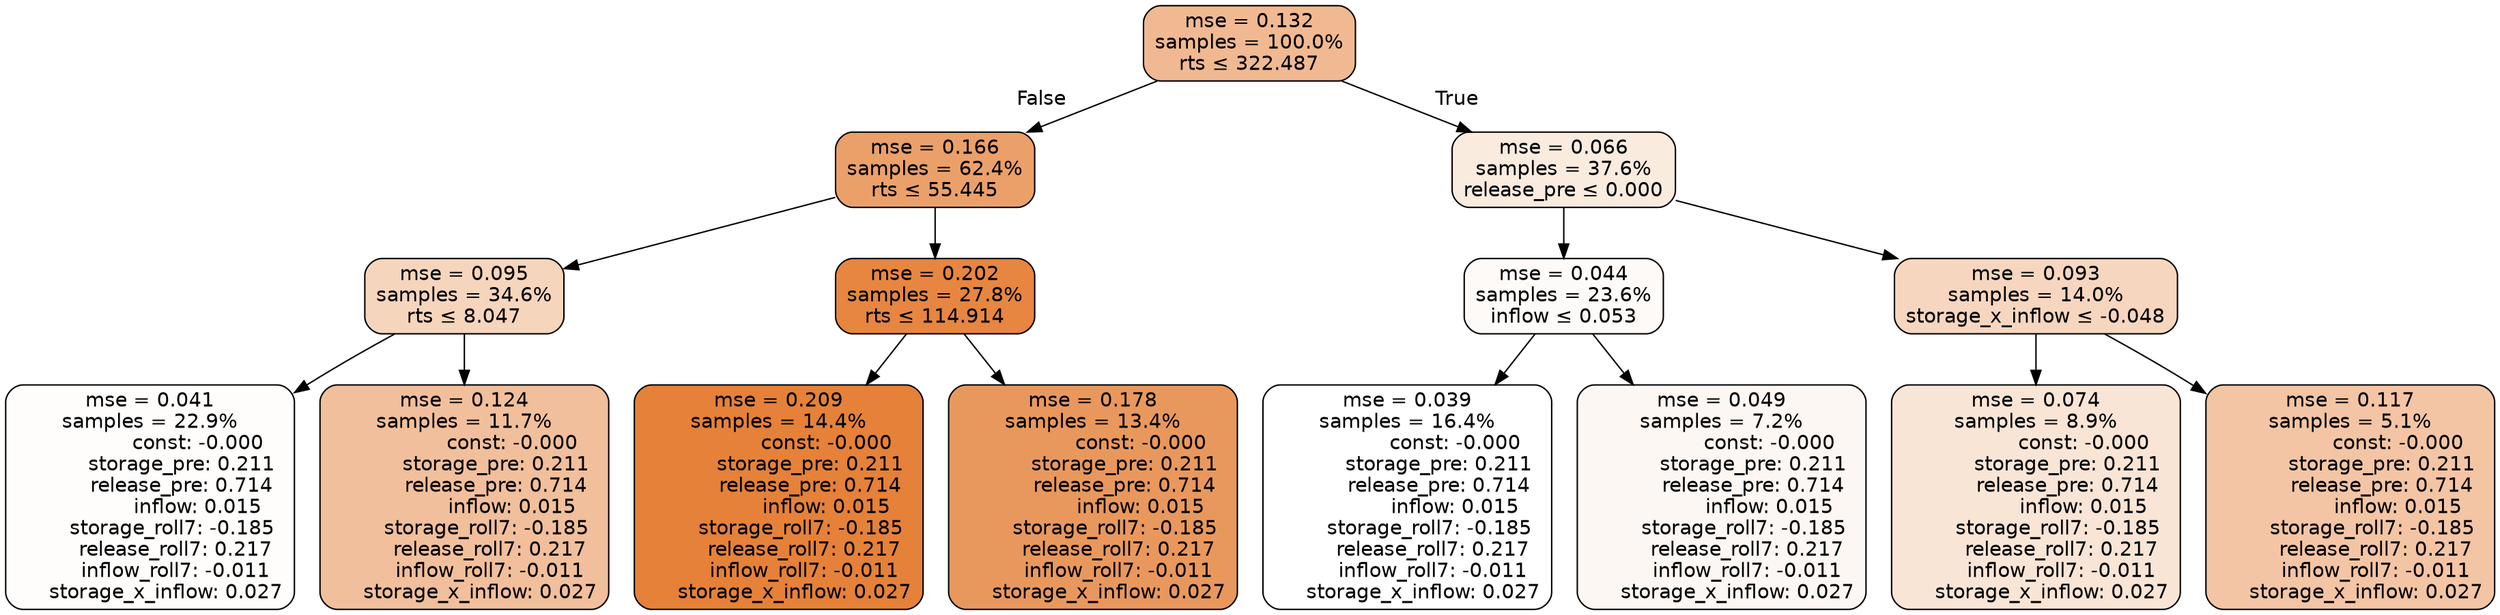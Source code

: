digraph tree {
node [shape=rectangle, style="filled, rounded", color="black", fontname=helvetica] ;
edge [fontname=helvetica] ;
	"0" [label="mse = 0.132
samples = 100.0%
rts &le; 322.487", fillcolor="#f0b992"]
	"1" [label="mse = 0.166
samples = 62.4%
rts &le; 55.445", fillcolor="#eba06a"]
	"2" [label="mse = 0.095
samples = 34.6%
rts &le; 8.047", fillcolor="#f6d5bd"]
	"3" [label="mse = 0.041
samples = 22.9%
               const: -0.000
          storage_pre: 0.211
          release_pre: 0.714
               inflow: 0.015
       storage_roll7: -0.185
        release_roll7: 0.217
        inflow_roll7: -0.011
     storage_x_inflow: 0.027", fillcolor="#fefdfc"]
	"4" [label="mse = 0.124
samples = 11.7%
               const: -0.000
          storage_pre: 0.211
          release_pre: 0.714
               inflow: 0.015
       storage_roll7: -0.185
        release_roll7: 0.217
        inflow_roll7: -0.011
     storage_x_inflow: 0.027", fillcolor="#f1bf9b"]
	"5" [label="mse = 0.202
samples = 27.8%
rts &le; 114.914", fillcolor="#e68641"]
	"6" [label="mse = 0.209
samples = 14.4%
               const: -0.000
          storage_pre: 0.211
          release_pre: 0.714
               inflow: 0.015
       storage_roll7: -0.185
        release_roll7: 0.217
        inflow_roll7: -0.011
     storage_x_inflow: 0.027", fillcolor="#e58139"]
	"7" [label="mse = 0.178
samples = 13.4%
               const: -0.000
          storage_pre: 0.211
          release_pre: 0.714
               inflow: 0.015
       storage_roll7: -0.185
        release_roll7: 0.217
        inflow_roll7: -0.011
     storage_x_inflow: 0.027", fillcolor="#e9985d"]
	"8" [label="mse = 0.066
samples = 37.6%
release_pre &le; 0.000", fillcolor="#faebdf"]
	"9" [label="mse = 0.044
samples = 23.6%
inflow &le; 0.053", fillcolor="#fefaf8"]
	"10" [label="mse = 0.039
samples = 16.4%
               const: -0.000
          storage_pre: 0.211
          release_pre: 0.714
               inflow: 0.015
       storage_roll7: -0.185
        release_roll7: 0.217
        inflow_roll7: -0.011
     storage_x_inflow: 0.027", fillcolor="#ffffff"]
	"11" [label="mse = 0.049
samples = 7.2%
               const: -0.000
          storage_pre: 0.211
          release_pre: 0.714
               inflow: 0.015
       storage_roll7: -0.185
        release_roll7: 0.217
        inflow_roll7: -0.011
     storage_x_inflow: 0.027", fillcolor="#fdf7f3"]
	"12" [label="mse = 0.093
samples = 14.0%
storage_x_inflow &le; -0.048", fillcolor="#f6d6bf"]
	"13" [label="mse = 0.074
samples = 8.9%
               const: -0.000
          storage_pre: 0.211
          release_pre: 0.714
               inflow: 0.015
       storage_roll7: -0.185
        release_roll7: 0.217
        inflow_roll7: -0.011
     storage_x_inflow: 0.027", fillcolor="#f9e5d6"]
	"14" [label="mse = 0.117
samples = 5.1%
               const: -0.000
          storage_pre: 0.211
          release_pre: 0.714
               inflow: 0.015
       storage_roll7: -0.185
        release_roll7: 0.217
        inflow_roll7: -0.011
     storage_x_inflow: 0.027", fillcolor="#f3c5a4"]

	"0" -> "1" [labeldistance=2.5, labelangle=45, headlabel="False"]
	"1" -> "2"
	"2" -> "3"
	"2" -> "4"
	"1" -> "5"
	"5" -> "6"
	"5" -> "7"
	"0" -> "8" [labeldistance=2.5, labelangle=-45, headlabel="True"]
	"8" -> "9"
	"9" -> "10"
	"9" -> "11"
	"8" -> "12"
	"12" -> "13"
	"12" -> "14"
}
